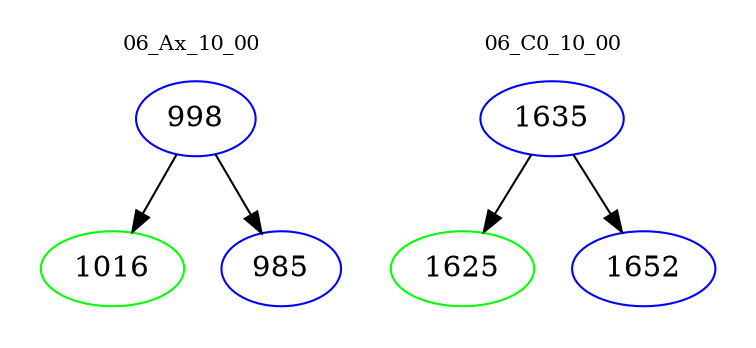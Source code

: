 digraph{
subgraph cluster_0 {
color = white
label = "06_Ax_10_00";
fontsize=10;
T0_998 [label="998", color="blue"]
T0_998 -> T0_1016 [color="black"]
T0_1016 [label="1016", color="green"]
T0_998 -> T0_985 [color="black"]
T0_985 [label="985", color="blue"]
}
subgraph cluster_1 {
color = white
label = "06_C0_10_00";
fontsize=10;
T1_1635 [label="1635", color="blue"]
T1_1635 -> T1_1625 [color="black"]
T1_1625 [label="1625", color="green"]
T1_1635 -> T1_1652 [color="black"]
T1_1652 [label="1652", color="blue"]
}
}
